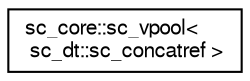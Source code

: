 digraph "Graphical Class Hierarchy"
{
  edge [fontname="FreeSans",fontsize="10",labelfontname="FreeSans",labelfontsize="10"];
  node [fontname="FreeSans",fontsize="10",shape=record];
  rankdir="LR";
  Node0 [label="sc_core::sc_vpool\<\l sc_dt::sc_concatref \>",height=0.2,width=0.4,color="black", fillcolor="white", style="filled",URL="$a02128.html"];
}
